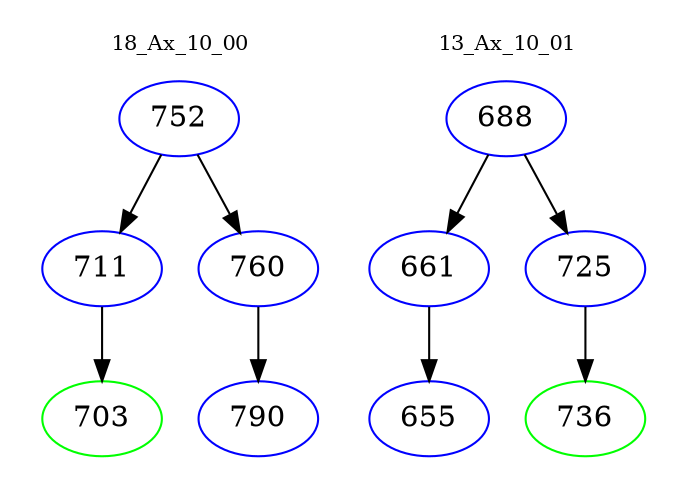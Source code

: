 digraph{
subgraph cluster_0 {
color = white
label = "18_Ax_10_00";
fontsize=10;
T0_752 [label="752", color="blue"]
T0_752 -> T0_711 [color="black"]
T0_711 [label="711", color="blue"]
T0_711 -> T0_703 [color="black"]
T0_703 [label="703", color="green"]
T0_752 -> T0_760 [color="black"]
T0_760 [label="760", color="blue"]
T0_760 -> T0_790 [color="black"]
T0_790 [label="790", color="blue"]
}
subgraph cluster_1 {
color = white
label = "13_Ax_10_01";
fontsize=10;
T1_688 [label="688", color="blue"]
T1_688 -> T1_661 [color="black"]
T1_661 [label="661", color="blue"]
T1_661 -> T1_655 [color="black"]
T1_655 [label="655", color="blue"]
T1_688 -> T1_725 [color="black"]
T1_725 [label="725", color="blue"]
T1_725 -> T1_736 [color="black"]
T1_736 [label="736", color="green"]
}
}
